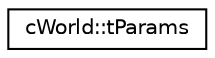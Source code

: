 digraph "Graphical Class Hierarchy"
{
 // LATEX_PDF_SIZE
  edge [fontname="Helvetica",fontsize="10",labelfontname="Helvetica",labelfontsize="10"];
  node [fontname="Helvetica",fontsize="10",shape=record];
  rankdir="LR";
  Node0 [label="cWorld::tParams",height=0.2,width=0.4,color="black", fillcolor="white", style="filled",URL="$structc_world_1_1t_params.html",tooltip=" "];
}
